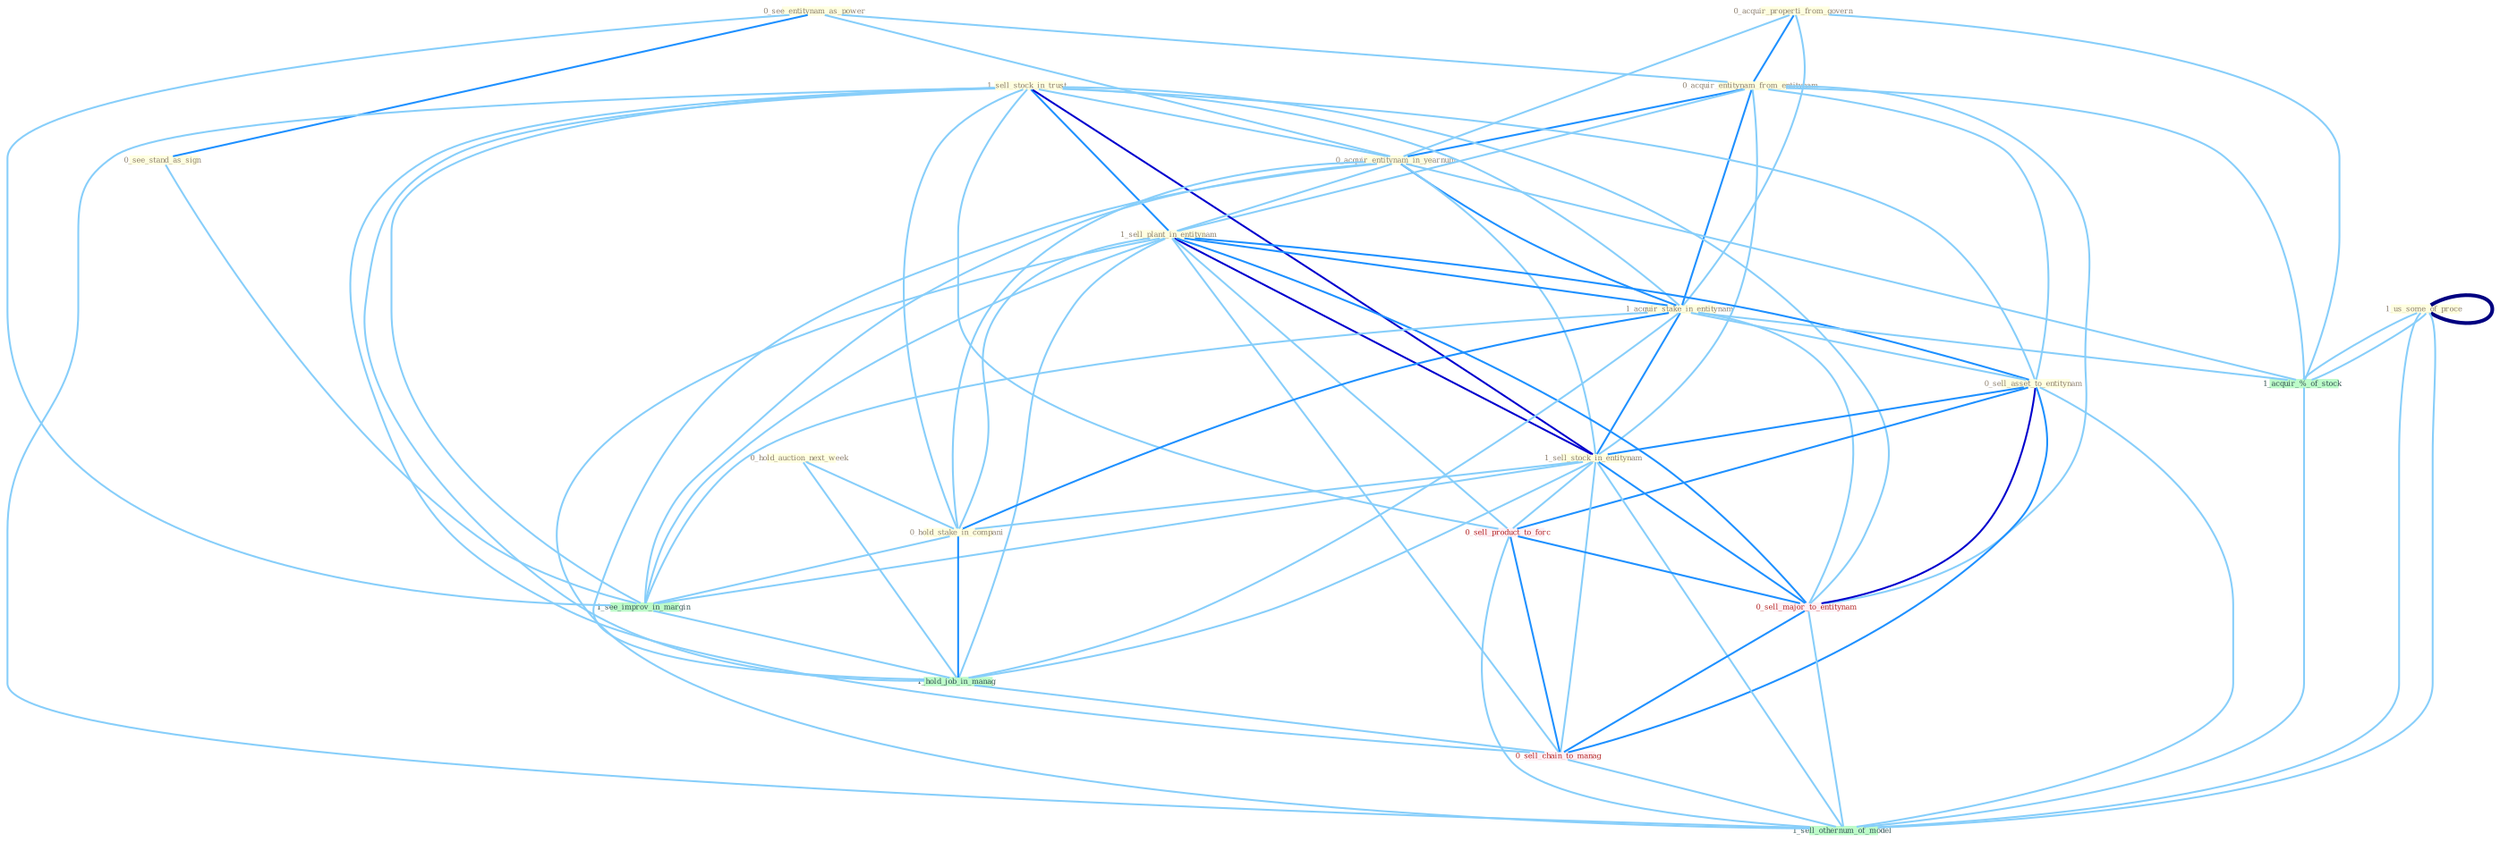 Graph G{ 
    node
    [shape=polygon,style=filled,width=.5,height=.06,color="#BDFCC9",fixedsize=true,fontsize=4,
    fontcolor="#2f4f4f"];
    {node
    [color="#ffffe0", fontcolor="#8b7d6b"] "0_see_entitynam_as_power " "0_acquir_properti_from_govern " "0_acquir_entitynam_from_entitynam " "1_sell_stock_in_trust " "0_acquir_entitynam_in_yearnum " "0_hold_auction_next_week " "0_see_stand_as_sign " "1_sell_plant_in_entitynam " "1_acquir_stake_in_entitynam " "0_sell_asset_to_entitynam " "1_us_some_of_proce " "1_us_some_of_proce " "1_sell_stock_in_entitynam " "0_hold_stake_in_compani "}
{node [color="#fff0f5", fontcolor="#b22222"] "0_sell_product_to_forc " "0_sell_major_to_entitynam " "0_sell_chain_to_manag "}
edge [color="#B0E2FF"];

	"0_see_entitynam_as_power " -- "0_acquir_entitynam_from_entitynam " [w="1", color="#87cefa" ];
	"0_see_entitynam_as_power " -- "0_acquir_entitynam_in_yearnum " [w="1", color="#87cefa" ];
	"0_see_entitynam_as_power " -- "0_see_stand_as_sign " [w="2", color="#1e90ff" , len=0.8];
	"0_see_entitynam_as_power " -- "1_see_improv_in_margin " [w="1", color="#87cefa" ];
	"0_acquir_properti_from_govern " -- "0_acquir_entitynam_from_entitynam " [w="2", color="#1e90ff" , len=0.8];
	"0_acquir_properti_from_govern " -- "0_acquir_entitynam_in_yearnum " [w="1", color="#87cefa" ];
	"0_acquir_properti_from_govern " -- "1_acquir_stake_in_entitynam " [w="1", color="#87cefa" ];
	"0_acquir_properti_from_govern " -- "1_acquir_%_of_stock " [w="1", color="#87cefa" ];
	"0_acquir_entitynam_from_entitynam " -- "0_acquir_entitynam_in_yearnum " [w="2", color="#1e90ff" , len=0.8];
	"0_acquir_entitynam_from_entitynam " -- "1_sell_plant_in_entitynam " [w="1", color="#87cefa" ];
	"0_acquir_entitynam_from_entitynam " -- "1_acquir_stake_in_entitynam " [w="2", color="#1e90ff" , len=0.8];
	"0_acquir_entitynam_from_entitynam " -- "0_sell_asset_to_entitynam " [w="1", color="#87cefa" ];
	"0_acquir_entitynam_from_entitynam " -- "1_sell_stock_in_entitynam " [w="1", color="#87cefa" ];
	"0_acquir_entitynam_from_entitynam " -- "1_acquir_%_of_stock " [w="1", color="#87cefa" ];
	"0_acquir_entitynam_from_entitynam " -- "0_sell_major_to_entitynam " [w="1", color="#87cefa" ];
	"1_sell_stock_in_trust " -- "0_acquir_entitynam_in_yearnum " [w="1", color="#87cefa" ];
	"1_sell_stock_in_trust " -- "1_sell_plant_in_entitynam " [w="2", color="#1e90ff" , len=0.8];
	"1_sell_stock_in_trust " -- "1_acquir_stake_in_entitynam " [w="1", color="#87cefa" ];
	"1_sell_stock_in_trust " -- "0_sell_asset_to_entitynam " [w="1", color="#87cefa" ];
	"1_sell_stock_in_trust " -- "1_sell_stock_in_entitynam " [w="3", color="#0000cd" , len=0.6];
	"1_sell_stock_in_trust " -- "0_hold_stake_in_compani " [w="1", color="#87cefa" ];
	"1_sell_stock_in_trust " -- "1_see_improv_in_margin " [w="1", color="#87cefa" ];
	"1_sell_stock_in_trust " -- "1_hold_job_in_manag " [w="1", color="#87cefa" ];
	"1_sell_stock_in_trust " -- "0_sell_product_to_forc " [w="1", color="#87cefa" ];
	"1_sell_stock_in_trust " -- "0_sell_major_to_entitynam " [w="1", color="#87cefa" ];
	"1_sell_stock_in_trust " -- "0_sell_chain_to_manag " [w="1", color="#87cefa" ];
	"1_sell_stock_in_trust " -- "1_sell_othernum_of_model " [w="1", color="#87cefa" ];
	"0_acquir_entitynam_in_yearnum " -- "1_sell_plant_in_entitynam " [w="1", color="#87cefa" ];
	"0_acquir_entitynam_in_yearnum " -- "1_acquir_stake_in_entitynam " [w="2", color="#1e90ff" , len=0.8];
	"0_acquir_entitynam_in_yearnum " -- "1_sell_stock_in_entitynam " [w="1", color="#87cefa" ];
	"0_acquir_entitynam_in_yearnum " -- "0_hold_stake_in_compani " [w="1", color="#87cefa" ];
	"0_acquir_entitynam_in_yearnum " -- "1_see_improv_in_margin " [w="1", color="#87cefa" ];
	"0_acquir_entitynam_in_yearnum " -- "1_acquir_%_of_stock " [w="1", color="#87cefa" ];
	"0_acquir_entitynam_in_yearnum " -- "1_hold_job_in_manag " [w="1", color="#87cefa" ];
	"0_hold_auction_next_week " -- "0_hold_stake_in_compani " [w="1", color="#87cefa" ];
	"0_hold_auction_next_week " -- "1_hold_job_in_manag " [w="1", color="#87cefa" ];
	"0_see_stand_as_sign " -- "1_see_improv_in_margin " [w="1", color="#87cefa" ];
	"1_sell_plant_in_entitynam " -- "1_acquir_stake_in_entitynam " [w="2", color="#1e90ff" , len=0.8];
	"1_sell_plant_in_entitynam " -- "0_sell_asset_to_entitynam " [w="2", color="#1e90ff" , len=0.8];
	"1_sell_plant_in_entitynam " -- "1_sell_stock_in_entitynam " [w="3", color="#0000cd" , len=0.6];
	"1_sell_plant_in_entitynam " -- "0_hold_stake_in_compani " [w="1", color="#87cefa" ];
	"1_sell_plant_in_entitynam " -- "1_see_improv_in_margin " [w="1", color="#87cefa" ];
	"1_sell_plant_in_entitynam " -- "1_hold_job_in_manag " [w="1", color="#87cefa" ];
	"1_sell_plant_in_entitynam " -- "0_sell_product_to_forc " [w="1", color="#87cefa" ];
	"1_sell_plant_in_entitynam " -- "0_sell_major_to_entitynam " [w="2", color="#1e90ff" , len=0.8];
	"1_sell_plant_in_entitynam " -- "0_sell_chain_to_manag " [w="1", color="#87cefa" ];
	"1_sell_plant_in_entitynam " -- "1_sell_othernum_of_model " [w="1", color="#87cefa" ];
	"1_acquir_stake_in_entitynam " -- "0_sell_asset_to_entitynam " [w="1", color="#87cefa" ];
	"1_acquir_stake_in_entitynam " -- "1_sell_stock_in_entitynam " [w="2", color="#1e90ff" , len=0.8];
	"1_acquir_stake_in_entitynam " -- "0_hold_stake_in_compani " [w="2", color="#1e90ff" , len=0.8];
	"1_acquir_stake_in_entitynam " -- "1_see_improv_in_margin " [w="1", color="#87cefa" ];
	"1_acquir_stake_in_entitynam " -- "1_acquir_%_of_stock " [w="1", color="#87cefa" ];
	"1_acquir_stake_in_entitynam " -- "1_hold_job_in_manag " [w="1", color="#87cefa" ];
	"1_acquir_stake_in_entitynam " -- "0_sell_major_to_entitynam " [w="1", color="#87cefa" ];
	"0_sell_asset_to_entitynam " -- "1_sell_stock_in_entitynam " [w="2", color="#1e90ff" , len=0.8];
	"0_sell_asset_to_entitynam " -- "0_sell_product_to_forc " [w="2", color="#1e90ff" , len=0.8];
	"0_sell_asset_to_entitynam " -- "0_sell_major_to_entitynam " [w="3", color="#0000cd" , len=0.6];
	"0_sell_asset_to_entitynam " -- "0_sell_chain_to_manag " [w="2", color="#1e90ff" , len=0.8];
	"0_sell_asset_to_entitynam " -- "1_sell_othernum_of_model " [w="1", color="#87cefa" ];
	"1_us_some_of_proce " -- "1_us_some_of_proce " [w="4", style=bold, color="#000080", len=0.4];
	"1_us_some_of_proce " -- "1_acquir_%_of_stock " [w="1", color="#87cefa" ];
	"1_us_some_of_proce " -- "1_sell_othernum_of_model " [w="1", color="#87cefa" ];
	"1_us_some_of_proce " -- "1_acquir_%_of_stock " [w="1", color="#87cefa" ];
	"1_us_some_of_proce " -- "1_sell_othernum_of_model " [w="1", color="#87cefa" ];
	"1_sell_stock_in_entitynam " -- "0_hold_stake_in_compani " [w="1", color="#87cefa" ];
	"1_sell_stock_in_entitynam " -- "1_see_improv_in_margin " [w="1", color="#87cefa" ];
	"1_sell_stock_in_entitynam " -- "1_hold_job_in_manag " [w="1", color="#87cefa" ];
	"1_sell_stock_in_entitynam " -- "0_sell_product_to_forc " [w="1", color="#87cefa" ];
	"1_sell_stock_in_entitynam " -- "0_sell_major_to_entitynam " [w="2", color="#1e90ff" , len=0.8];
	"1_sell_stock_in_entitynam " -- "0_sell_chain_to_manag " [w="1", color="#87cefa" ];
	"1_sell_stock_in_entitynam " -- "1_sell_othernum_of_model " [w="1", color="#87cefa" ];
	"0_hold_stake_in_compani " -- "1_see_improv_in_margin " [w="1", color="#87cefa" ];
	"0_hold_stake_in_compani " -- "1_hold_job_in_manag " [w="2", color="#1e90ff" , len=0.8];
	"1_see_improv_in_margin " -- "1_hold_job_in_manag " [w="1", color="#87cefa" ];
	"1_acquir_%_of_stock " -- "1_sell_othernum_of_model " [w="1", color="#87cefa" ];
	"1_hold_job_in_manag " -- "0_sell_chain_to_manag " [w="1", color="#87cefa" ];
	"0_sell_product_to_forc " -- "0_sell_major_to_entitynam " [w="2", color="#1e90ff" , len=0.8];
	"0_sell_product_to_forc " -- "0_sell_chain_to_manag " [w="2", color="#1e90ff" , len=0.8];
	"0_sell_product_to_forc " -- "1_sell_othernum_of_model " [w="1", color="#87cefa" ];
	"0_sell_major_to_entitynam " -- "0_sell_chain_to_manag " [w="2", color="#1e90ff" , len=0.8];
	"0_sell_major_to_entitynam " -- "1_sell_othernum_of_model " [w="1", color="#87cefa" ];
	"0_sell_chain_to_manag " -- "1_sell_othernum_of_model " [w="1", color="#87cefa" ];
}